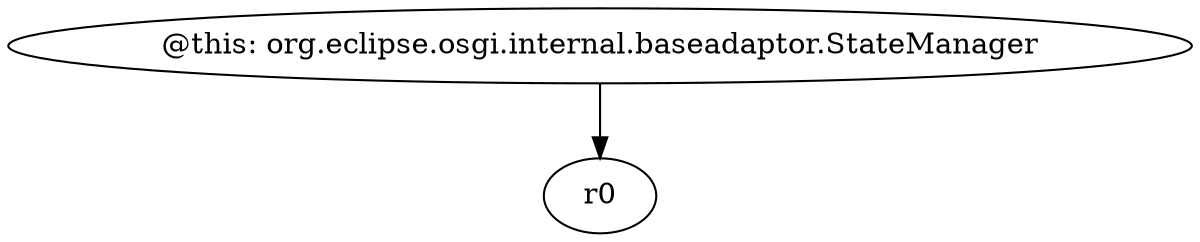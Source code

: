 digraph g {
0[label="@this: org.eclipse.osgi.internal.baseadaptor.StateManager"]
1[label="r0"]
0->1[label=""]
}